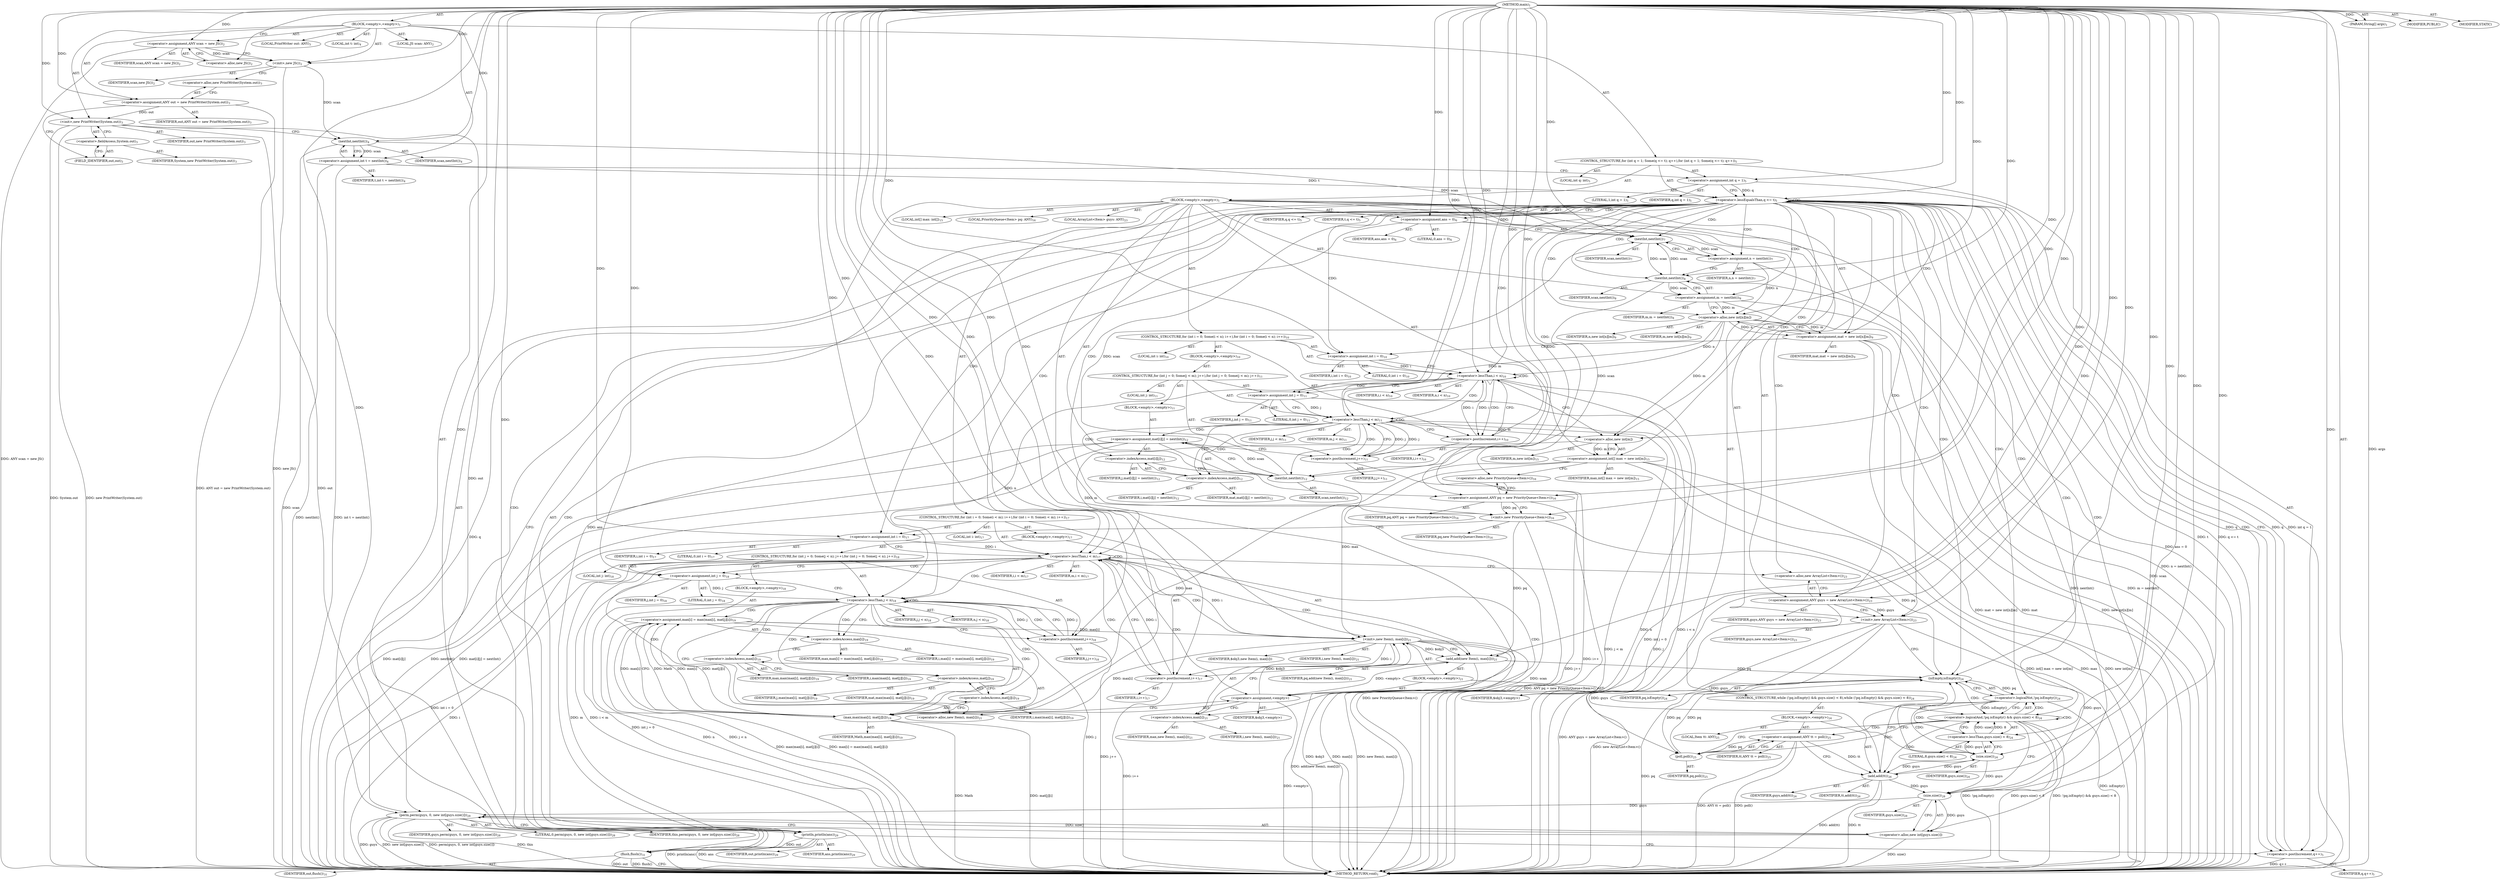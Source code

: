 digraph "main" {  
"25" [label = <(METHOD,main)<SUB>1</SUB>> ]
"26" [label = <(PARAM,String[] args)<SUB>1</SUB>> ]
"27" [label = <(BLOCK,&lt;empty&gt;,&lt;empty&gt;)<SUB>1</SUB>> ]
"4" [label = <(LOCAL,JS scan: ANY)<SUB>2</SUB>> ]
"28" [label = <(&lt;operator&gt;.assignment,ANY scan = new JS())<SUB>2</SUB>> ]
"29" [label = <(IDENTIFIER,scan,ANY scan = new JS())<SUB>2</SUB>> ]
"30" [label = <(&lt;operator&gt;.alloc,new JS())<SUB>2</SUB>> ]
"31" [label = <(&lt;init&gt;,new JS())<SUB>2</SUB>> ]
"3" [label = <(IDENTIFIER,scan,new JS())<SUB>2</SUB>> ]
"6" [label = <(LOCAL,PrintWriter out: ANY)<SUB>3</SUB>> ]
"32" [label = <(&lt;operator&gt;.assignment,ANY out = new PrintWriter(System.out))<SUB>3</SUB>> ]
"33" [label = <(IDENTIFIER,out,ANY out = new PrintWriter(System.out))<SUB>3</SUB>> ]
"34" [label = <(&lt;operator&gt;.alloc,new PrintWriter(System.out))<SUB>3</SUB>> ]
"35" [label = <(&lt;init&gt;,new PrintWriter(System.out))<SUB>3</SUB>> ]
"5" [label = <(IDENTIFIER,out,new PrintWriter(System.out))<SUB>3</SUB>> ]
"36" [label = <(&lt;operator&gt;.fieldAccess,System.out)<SUB>3</SUB>> ]
"37" [label = <(IDENTIFIER,System,new PrintWriter(System.out))<SUB>3</SUB>> ]
"38" [label = <(FIELD_IDENTIFIER,out,out)<SUB>3</SUB>> ]
"39" [label = <(LOCAL,int t: int)<SUB>4</SUB>> ]
"40" [label = <(&lt;operator&gt;.assignment,int t = nextInt())<SUB>4</SUB>> ]
"41" [label = <(IDENTIFIER,t,int t = nextInt())<SUB>4</SUB>> ]
"42" [label = <(nextInt,nextInt())<SUB>4</SUB>> ]
"43" [label = <(IDENTIFIER,scan,nextInt())<SUB>4</SUB>> ]
"44" [label = <(CONTROL_STRUCTURE,for (int q = 1; Some(q &lt;= t); q++),for (int q = 1; Some(q &lt;= t); q++))<SUB>5</SUB>> ]
"45" [label = <(LOCAL,int q: int)<SUB>5</SUB>> ]
"46" [label = <(&lt;operator&gt;.assignment,int q = 1)<SUB>5</SUB>> ]
"47" [label = <(IDENTIFIER,q,int q = 1)<SUB>5</SUB>> ]
"48" [label = <(LITERAL,1,int q = 1)<SUB>5</SUB>> ]
"49" [label = <(&lt;operator&gt;.lessEqualsThan,q &lt;= t)<SUB>5</SUB>> ]
"50" [label = <(IDENTIFIER,q,q &lt;= t)<SUB>5</SUB>> ]
"51" [label = <(IDENTIFIER,t,q &lt;= t)<SUB>5</SUB>> ]
"52" [label = <(&lt;operator&gt;.postIncrement,q++)<SUB>5</SUB>> ]
"53" [label = <(IDENTIFIER,q,q++)<SUB>5</SUB>> ]
"54" [label = <(BLOCK,&lt;empty&gt;,&lt;empty&gt;)<SUB>5</SUB>> ]
"55" [label = <(&lt;operator&gt;.assignment,ans = 0)<SUB>6</SUB>> ]
"56" [label = <(IDENTIFIER,ans,ans = 0)<SUB>6</SUB>> ]
"57" [label = <(LITERAL,0,ans = 0)<SUB>6</SUB>> ]
"58" [label = <(&lt;operator&gt;.assignment,n = nextInt())<SUB>7</SUB>> ]
"59" [label = <(IDENTIFIER,n,n = nextInt())<SUB>7</SUB>> ]
"60" [label = <(nextInt,nextInt())<SUB>7</SUB>> ]
"61" [label = <(IDENTIFIER,scan,nextInt())<SUB>7</SUB>> ]
"62" [label = <(&lt;operator&gt;.assignment,m = nextInt())<SUB>8</SUB>> ]
"63" [label = <(IDENTIFIER,m,m = nextInt())<SUB>8</SUB>> ]
"64" [label = <(nextInt,nextInt())<SUB>8</SUB>> ]
"65" [label = <(IDENTIFIER,scan,nextInt())<SUB>8</SUB>> ]
"66" [label = <(&lt;operator&gt;.assignment,mat = new int[n][m])<SUB>9</SUB>> ]
"67" [label = <(IDENTIFIER,mat,mat = new int[n][m])<SUB>9</SUB>> ]
"68" [label = <(&lt;operator&gt;.alloc,new int[n][m])> ]
"69" [label = <(IDENTIFIER,n,new int[n][m])<SUB>9</SUB>> ]
"70" [label = <(IDENTIFIER,m,new int[n][m])<SUB>9</SUB>> ]
"71" [label = <(CONTROL_STRUCTURE,for (int i = 0; Some(i &lt; n); i++),for (int i = 0; Some(i &lt; n); i++))<SUB>10</SUB>> ]
"72" [label = <(LOCAL,int i: int)<SUB>10</SUB>> ]
"73" [label = <(&lt;operator&gt;.assignment,int i = 0)<SUB>10</SUB>> ]
"74" [label = <(IDENTIFIER,i,int i = 0)<SUB>10</SUB>> ]
"75" [label = <(LITERAL,0,int i = 0)<SUB>10</SUB>> ]
"76" [label = <(&lt;operator&gt;.lessThan,i &lt; n)<SUB>10</SUB>> ]
"77" [label = <(IDENTIFIER,i,i &lt; n)<SUB>10</SUB>> ]
"78" [label = <(IDENTIFIER,n,i &lt; n)<SUB>10</SUB>> ]
"79" [label = <(&lt;operator&gt;.postIncrement,i++)<SUB>10</SUB>> ]
"80" [label = <(IDENTIFIER,i,i++)<SUB>10</SUB>> ]
"81" [label = <(BLOCK,&lt;empty&gt;,&lt;empty&gt;)<SUB>10</SUB>> ]
"82" [label = <(CONTROL_STRUCTURE,for (int j = 0; Some(j &lt; m); j++),for (int j = 0; Some(j &lt; m); j++))<SUB>11</SUB>> ]
"83" [label = <(LOCAL,int j: int)<SUB>11</SUB>> ]
"84" [label = <(&lt;operator&gt;.assignment,int j = 0)<SUB>11</SUB>> ]
"85" [label = <(IDENTIFIER,j,int j = 0)<SUB>11</SUB>> ]
"86" [label = <(LITERAL,0,int j = 0)<SUB>11</SUB>> ]
"87" [label = <(&lt;operator&gt;.lessThan,j &lt; m)<SUB>11</SUB>> ]
"88" [label = <(IDENTIFIER,j,j &lt; m)<SUB>11</SUB>> ]
"89" [label = <(IDENTIFIER,m,j &lt; m)<SUB>11</SUB>> ]
"90" [label = <(&lt;operator&gt;.postIncrement,j++)<SUB>11</SUB>> ]
"91" [label = <(IDENTIFIER,j,j++)<SUB>11</SUB>> ]
"92" [label = <(BLOCK,&lt;empty&gt;,&lt;empty&gt;)<SUB>11</SUB>> ]
"93" [label = <(&lt;operator&gt;.assignment,mat[i][j] = nextInt())<SUB>12</SUB>> ]
"94" [label = <(&lt;operator&gt;.indexAccess,mat[i][j])<SUB>12</SUB>> ]
"95" [label = <(&lt;operator&gt;.indexAccess,mat[i])<SUB>12</SUB>> ]
"96" [label = <(IDENTIFIER,mat,mat[i][j] = nextInt())<SUB>12</SUB>> ]
"97" [label = <(IDENTIFIER,i,mat[i][j] = nextInt())<SUB>12</SUB>> ]
"98" [label = <(IDENTIFIER,j,mat[i][j] = nextInt())<SUB>12</SUB>> ]
"99" [label = <(nextInt,nextInt())<SUB>12</SUB>> ]
"100" [label = <(IDENTIFIER,scan,nextInt())<SUB>12</SUB>> ]
"101" [label = <(LOCAL,int[] max: int[])<SUB>15</SUB>> ]
"102" [label = <(&lt;operator&gt;.assignment,int[] max = new int[m])<SUB>15</SUB>> ]
"103" [label = <(IDENTIFIER,max,int[] max = new int[m])<SUB>15</SUB>> ]
"104" [label = <(&lt;operator&gt;.alloc,new int[m])> ]
"105" [label = <(IDENTIFIER,m,new int[m])<SUB>15</SUB>> ]
"8" [label = <(LOCAL,PriorityQueue&lt;Item&gt; pq: ANY)<SUB>16</SUB>> ]
"106" [label = <(&lt;operator&gt;.assignment,ANY pq = new PriorityQueue&lt;Item&gt;())<SUB>16</SUB>> ]
"107" [label = <(IDENTIFIER,pq,ANY pq = new PriorityQueue&lt;Item&gt;())<SUB>16</SUB>> ]
"108" [label = <(&lt;operator&gt;.alloc,new PriorityQueue&lt;Item&gt;())<SUB>16</SUB>> ]
"109" [label = <(&lt;init&gt;,new PriorityQueue&lt;Item&gt;())<SUB>16</SUB>> ]
"7" [label = <(IDENTIFIER,pq,new PriorityQueue&lt;Item&gt;())<SUB>16</SUB>> ]
"110" [label = <(CONTROL_STRUCTURE,for (int i = 0; Some(i &lt; m); i++),for (int i = 0; Some(i &lt; m); i++))<SUB>17</SUB>> ]
"111" [label = <(LOCAL,int i: int)<SUB>17</SUB>> ]
"112" [label = <(&lt;operator&gt;.assignment,int i = 0)<SUB>17</SUB>> ]
"113" [label = <(IDENTIFIER,i,int i = 0)<SUB>17</SUB>> ]
"114" [label = <(LITERAL,0,int i = 0)<SUB>17</SUB>> ]
"115" [label = <(&lt;operator&gt;.lessThan,i &lt; m)<SUB>17</SUB>> ]
"116" [label = <(IDENTIFIER,i,i &lt; m)<SUB>17</SUB>> ]
"117" [label = <(IDENTIFIER,m,i &lt; m)<SUB>17</SUB>> ]
"118" [label = <(&lt;operator&gt;.postIncrement,i++)<SUB>17</SUB>> ]
"119" [label = <(IDENTIFIER,i,i++)<SUB>17</SUB>> ]
"120" [label = <(BLOCK,&lt;empty&gt;,&lt;empty&gt;)<SUB>17</SUB>> ]
"121" [label = <(CONTROL_STRUCTURE,for (int j = 0; Some(j &lt; n); j++),for (int j = 0; Some(j &lt; n); j++))<SUB>18</SUB>> ]
"122" [label = <(LOCAL,int j: int)<SUB>18</SUB>> ]
"123" [label = <(&lt;operator&gt;.assignment,int j = 0)<SUB>18</SUB>> ]
"124" [label = <(IDENTIFIER,j,int j = 0)<SUB>18</SUB>> ]
"125" [label = <(LITERAL,0,int j = 0)<SUB>18</SUB>> ]
"126" [label = <(&lt;operator&gt;.lessThan,j &lt; n)<SUB>18</SUB>> ]
"127" [label = <(IDENTIFIER,j,j &lt; n)<SUB>18</SUB>> ]
"128" [label = <(IDENTIFIER,n,j &lt; n)<SUB>18</SUB>> ]
"129" [label = <(&lt;operator&gt;.postIncrement,j++)<SUB>18</SUB>> ]
"130" [label = <(IDENTIFIER,j,j++)<SUB>18</SUB>> ]
"131" [label = <(BLOCK,&lt;empty&gt;,&lt;empty&gt;)<SUB>18</SUB>> ]
"132" [label = <(&lt;operator&gt;.assignment,max[i] = max(max[i], mat[j][i]))<SUB>19</SUB>> ]
"133" [label = <(&lt;operator&gt;.indexAccess,max[i])<SUB>19</SUB>> ]
"134" [label = <(IDENTIFIER,max,max[i] = max(max[i], mat[j][i]))<SUB>19</SUB>> ]
"135" [label = <(IDENTIFIER,i,max[i] = max(max[i], mat[j][i]))<SUB>19</SUB>> ]
"136" [label = <(max,max(max[i], mat[j][i]))<SUB>19</SUB>> ]
"137" [label = <(IDENTIFIER,Math,max(max[i], mat[j][i]))<SUB>19</SUB>> ]
"138" [label = <(&lt;operator&gt;.indexAccess,max[i])<SUB>19</SUB>> ]
"139" [label = <(IDENTIFIER,max,max(max[i], mat[j][i]))<SUB>19</SUB>> ]
"140" [label = <(IDENTIFIER,i,max(max[i], mat[j][i]))<SUB>19</SUB>> ]
"141" [label = <(&lt;operator&gt;.indexAccess,mat[j][i])<SUB>19</SUB>> ]
"142" [label = <(&lt;operator&gt;.indexAccess,mat[j])<SUB>19</SUB>> ]
"143" [label = <(IDENTIFIER,mat,max(max[i], mat[j][i]))<SUB>19</SUB>> ]
"144" [label = <(IDENTIFIER,j,max(max[i], mat[j][i]))<SUB>19</SUB>> ]
"145" [label = <(IDENTIFIER,i,max(max[i], mat[j][i]))<SUB>19</SUB>> ]
"146" [label = <(add,add(new Item(i, max[i])))<SUB>21</SUB>> ]
"147" [label = <(IDENTIFIER,pq,add(new Item(i, max[i])))<SUB>21</SUB>> ]
"148" [label = <(BLOCK,&lt;empty&gt;,&lt;empty&gt;)<SUB>21</SUB>> ]
"149" [label = <(&lt;operator&gt;.assignment,&lt;empty&gt;)> ]
"150" [label = <(IDENTIFIER,$obj3,&lt;empty&gt;)> ]
"151" [label = <(&lt;operator&gt;.alloc,new Item(i, max[i]))<SUB>21</SUB>> ]
"152" [label = <(&lt;init&gt;,new Item(i, max[i]))<SUB>21</SUB>> ]
"153" [label = <(IDENTIFIER,$obj3,new Item(i, max[i]))> ]
"154" [label = <(IDENTIFIER,i,new Item(i, max[i]))<SUB>21</SUB>> ]
"155" [label = <(&lt;operator&gt;.indexAccess,max[i])<SUB>21</SUB>> ]
"156" [label = <(IDENTIFIER,max,new Item(i, max[i]))<SUB>21</SUB>> ]
"157" [label = <(IDENTIFIER,i,new Item(i, max[i]))<SUB>21</SUB>> ]
"158" [label = <(IDENTIFIER,$obj3,&lt;empty&gt;)> ]
"10" [label = <(LOCAL,ArrayList&lt;Item&gt; guys: ANY)<SUB>23</SUB>> ]
"159" [label = <(&lt;operator&gt;.assignment,ANY guys = new ArrayList&lt;Item&gt;())<SUB>23</SUB>> ]
"160" [label = <(IDENTIFIER,guys,ANY guys = new ArrayList&lt;Item&gt;())<SUB>23</SUB>> ]
"161" [label = <(&lt;operator&gt;.alloc,new ArrayList&lt;Item&gt;())<SUB>23</SUB>> ]
"162" [label = <(&lt;init&gt;,new ArrayList&lt;Item&gt;())<SUB>23</SUB>> ]
"9" [label = <(IDENTIFIER,guys,new ArrayList&lt;Item&gt;())<SUB>23</SUB>> ]
"163" [label = <(CONTROL_STRUCTURE,while (!pq.isEmpty() &amp;&amp; guys.size() &lt; 8),while (!pq.isEmpty() &amp;&amp; guys.size() &lt; 8))<SUB>24</SUB>> ]
"164" [label = <(&lt;operator&gt;.logicalAnd,!pq.isEmpty() &amp;&amp; guys.size() &lt; 8)<SUB>24</SUB>> ]
"165" [label = <(&lt;operator&gt;.logicalNot,!pq.isEmpty())<SUB>24</SUB>> ]
"166" [label = <(isEmpty,isEmpty())<SUB>24</SUB>> ]
"167" [label = <(IDENTIFIER,pq,isEmpty())<SUB>24</SUB>> ]
"168" [label = <(&lt;operator&gt;.lessThan,guys.size() &lt; 8)<SUB>24</SUB>> ]
"169" [label = <(size,size())<SUB>24</SUB>> ]
"170" [label = <(IDENTIFIER,guys,size())<SUB>24</SUB>> ]
"171" [label = <(LITERAL,8,guys.size() &lt; 8)<SUB>24</SUB>> ]
"172" [label = <(BLOCK,&lt;empty&gt;,&lt;empty&gt;)<SUB>24</SUB>> ]
"173" [label = <(LOCAL,Item tt: ANY)<SUB>25</SUB>> ]
"174" [label = <(&lt;operator&gt;.assignment,ANY tt = poll())<SUB>25</SUB>> ]
"175" [label = <(IDENTIFIER,tt,ANY tt = poll())<SUB>25</SUB>> ]
"176" [label = <(poll,poll())<SUB>25</SUB>> ]
"177" [label = <(IDENTIFIER,pq,poll())<SUB>25</SUB>> ]
"178" [label = <(add,add(tt))<SUB>26</SUB>> ]
"179" [label = <(IDENTIFIER,guys,add(tt))<SUB>26</SUB>> ]
"180" [label = <(IDENTIFIER,tt,add(tt))<SUB>26</SUB>> ]
"181" [label = <(perm,perm(guys, 0, new int[guys.size()]))<SUB>28</SUB>> ]
"182" [label = <(IDENTIFIER,this,perm(guys, 0, new int[guys.size()]))<SUB>28</SUB>> ]
"183" [label = <(IDENTIFIER,guys,perm(guys, 0, new int[guys.size()]))<SUB>28</SUB>> ]
"184" [label = <(LITERAL,0,perm(guys, 0, new int[guys.size()]))<SUB>28</SUB>> ]
"185" [label = <(&lt;operator&gt;.alloc,new int[guys.size()])> ]
"186" [label = <(size,size())<SUB>28</SUB>> ]
"187" [label = <(IDENTIFIER,guys,size())<SUB>28</SUB>> ]
"188" [label = <(println,println(ans))<SUB>29</SUB>> ]
"189" [label = <(IDENTIFIER,out,println(ans))<SUB>29</SUB>> ]
"190" [label = <(IDENTIFIER,ans,println(ans))<SUB>29</SUB>> ]
"191" [label = <(flush,flush())<SUB>31</SUB>> ]
"192" [label = <(IDENTIFIER,out,flush())<SUB>31</SUB>> ]
"193" [label = <(MODIFIER,PUBLIC)> ]
"194" [label = <(MODIFIER,STATIC)> ]
"195" [label = <(METHOD_RETURN,void)<SUB>1</SUB>> ]
  "25" -> "26"  [ label = "AST: "] 
  "25" -> "27"  [ label = "AST: "] 
  "25" -> "193"  [ label = "AST: "] 
  "25" -> "194"  [ label = "AST: "] 
  "25" -> "195"  [ label = "AST: "] 
  "27" -> "4"  [ label = "AST: "] 
  "27" -> "28"  [ label = "AST: "] 
  "27" -> "31"  [ label = "AST: "] 
  "27" -> "6"  [ label = "AST: "] 
  "27" -> "32"  [ label = "AST: "] 
  "27" -> "35"  [ label = "AST: "] 
  "27" -> "39"  [ label = "AST: "] 
  "27" -> "40"  [ label = "AST: "] 
  "27" -> "44"  [ label = "AST: "] 
  "27" -> "191"  [ label = "AST: "] 
  "28" -> "29"  [ label = "AST: "] 
  "28" -> "30"  [ label = "AST: "] 
  "31" -> "3"  [ label = "AST: "] 
  "32" -> "33"  [ label = "AST: "] 
  "32" -> "34"  [ label = "AST: "] 
  "35" -> "5"  [ label = "AST: "] 
  "35" -> "36"  [ label = "AST: "] 
  "36" -> "37"  [ label = "AST: "] 
  "36" -> "38"  [ label = "AST: "] 
  "40" -> "41"  [ label = "AST: "] 
  "40" -> "42"  [ label = "AST: "] 
  "42" -> "43"  [ label = "AST: "] 
  "44" -> "45"  [ label = "AST: "] 
  "44" -> "46"  [ label = "AST: "] 
  "44" -> "49"  [ label = "AST: "] 
  "44" -> "52"  [ label = "AST: "] 
  "44" -> "54"  [ label = "AST: "] 
  "46" -> "47"  [ label = "AST: "] 
  "46" -> "48"  [ label = "AST: "] 
  "49" -> "50"  [ label = "AST: "] 
  "49" -> "51"  [ label = "AST: "] 
  "52" -> "53"  [ label = "AST: "] 
  "54" -> "55"  [ label = "AST: "] 
  "54" -> "58"  [ label = "AST: "] 
  "54" -> "62"  [ label = "AST: "] 
  "54" -> "66"  [ label = "AST: "] 
  "54" -> "71"  [ label = "AST: "] 
  "54" -> "101"  [ label = "AST: "] 
  "54" -> "102"  [ label = "AST: "] 
  "54" -> "8"  [ label = "AST: "] 
  "54" -> "106"  [ label = "AST: "] 
  "54" -> "109"  [ label = "AST: "] 
  "54" -> "110"  [ label = "AST: "] 
  "54" -> "10"  [ label = "AST: "] 
  "54" -> "159"  [ label = "AST: "] 
  "54" -> "162"  [ label = "AST: "] 
  "54" -> "163"  [ label = "AST: "] 
  "54" -> "181"  [ label = "AST: "] 
  "54" -> "188"  [ label = "AST: "] 
  "55" -> "56"  [ label = "AST: "] 
  "55" -> "57"  [ label = "AST: "] 
  "58" -> "59"  [ label = "AST: "] 
  "58" -> "60"  [ label = "AST: "] 
  "60" -> "61"  [ label = "AST: "] 
  "62" -> "63"  [ label = "AST: "] 
  "62" -> "64"  [ label = "AST: "] 
  "64" -> "65"  [ label = "AST: "] 
  "66" -> "67"  [ label = "AST: "] 
  "66" -> "68"  [ label = "AST: "] 
  "68" -> "69"  [ label = "AST: "] 
  "68" -> "70"  [ label = "AST: "] 
  "71" -> "72"  [ label = "AST: "] 
  "71" -> "73"  [ label = "AST: "] 
  "71" -> "76"  [ label = "AST: "] 
  "71" -> "79"  [ label = "AST: "] 
  "71" -> "81"  [ label = "AST: "] 
  "73" -> "74"  [ label = "AST: "] 
  "73" -> "75"  [ label = "AST: "] 
  "76" -> "77"  [ label = "AST: "] 
  "76" -> "78"  [ label = "AST: "] 
  "79" -> "80"  [ label = "AST: "] 
  "81" -> "82"  [ label = "AST: "] 
  "82" -> "83"  [ label = "AST: "] 
  "82" -> "84"  [ label = "AST: "] 
  "82" -> "87"  [ label = "AST: "] 
  "82" -> "90"  [ label = "AST: "] 
  "82" -> "92"  [ label = "AST: "] 
  "84" -> "85"  [ label = "AST: "] 
  "84" -> "86"  [ label = "AST: "] 
  "87" -> "88"  [ label = "AST: "] 
  "87" -> "89"  [ label = "AST: "] 
  "90" -> "91"  [ label = "AST: "] 
  "92" -> "93"  [ label = "AST: "] 
  "93" -> "94"  [ label = "AST: "] 
  "93" -> "99"  [ label = "AST: "] 
  "94" -> "95"  [ label = "AST: "] 
  "94" -> "98"  [ label = "AST: "] 
  "95" -> "96"  [ label = "AST: "] 
  "95" -> "97"  [ label = "AST: "] 
  "99" -> "100"  [ label = "AST: "] 
  "102" -> "103"  [ label = "AST: "] 
  "102" -> "104"  [ label = "AST: "] 
  "104" -> "105"  [ label = "AST: "] 
  "106" -> "107"  [ label = "AST: "] 
  "106" -> "108"  [ label = "AST: "] 
  "109" -> "7"  [ label = "AST: "] 
  "110" -> "111"  [ label = "AST: "] 
  "110" -> "112"  [ label = "AST: "] 
  "110" -> "115"  [ label = "AST: "] 
  "110" -> "118"  [ label = "AST: "] 
  "110" -> "120"  [ label = "AST: "] 
  "112" -> "113"  [ label = "AST: "] 
  "112" -> "114"  [ label = "AST: "] 
  "115" -> "116"  [ label = "AST: "] 
  "115" -> "117"  [ label = "AST: "] 
  "118" -> "119"  [ label = "AST: "] 
  "120" -> "121"  [ label = "AST: "] 
  "120" -> "146"  [ label = "AST: "] 
  "121" -> "122"  [ label = "AST: "] 
  "121" -> "123"  [ label = "AST: "] 
  "121" -> "126"  [ label = "AST: "] 
  "121" -> "129"  [ label = "AST: "] 
  "121" -> "131"  [ label = "AST: "] 
  "123" -> "124"  [ label = "AST: "] 
  "123" -> "125"  [ label = "AST: "] 
  "126" -> "127"  [ label = "AST: "] 
  "126" -> "128"  [ label = "AST: "] 
  "129" -> "130"  [ label = "AST: "] 
  "131" -> "132"  [ label = "AST: "] 
  "132" -> "133"  [ label = "AST: "] 
  "132" -> "136"  [ label = "AST: "] 
  "133" -> "134"  [ label = "AST: "] 
  "133" -> "135"  [ label = "AST: "] 
  "136" -> "137"  [ label = "AST: "] 
  "136" -> "138"  [ label = "AST: "] 
  "136" -> "141"  [ label = "AST: "] 
  "138" -> "139"  [ label = "AST: "] 
  "138" -> "140"  [ label = "AST: "] 
  "141" -> "142"  [ label = "AST: "] 
  "141" -> "145"  [ label = "AST: "] 
  "142" -> "143"  [ label = "AST: "] 
  "142" -> "144"  [ label = "AST: "] 
  "146" -> "147"  [ label = "AST: "] 
  "146" -> "148"  [ label = "AST: "] 
  "148" -> "149"  [ label = "AST: "] 
  "148" -> "152"  [ label = "AST: "] 
  "148" -> "158"  [ label = "AST: "] 
  "149" -> "150"  [ label = "AST: "] 
  "149" -> "151"  [ label = "AST: "] 
  "152" -> "153"  [ label = "AST: "] 
  "152" -> "154"  [ label = "AST: "] 
  "152" -> "155"  [ label = "AST: "] 
  "155" -> "156"  [ label = "AST: "] 
  "155" -> "157"  [ label = "AST: "] 
  "159" -> "160"  [ label = "AST: "] 
  "159" -> "161"  [ label = "AST: "] 
  "162" -> "9"  [ label = "AST: "] 
  "163" -> "164"  [ label = "AST: "] 
  "163" -> "172"  [ label = "AST: "] 
  "164" -> "165"  [ label = "AST: "] 
  "164" -> "168"  [ label = "AST: "] 
  "165" -> "166"  [ label = "AST: "] 
  "166" -> "167"  [ label = "AST: "] 
  "168" -> "169"  [ label = "AST: "] 
  "168" -> "171"  [ label = "AST: "] 
  "169" -> "170"  [ label = "AST: "] 
  "172" -> "173"  [ label = "AST: "] 
  "172" -> "174"  [ label = "AST: "] 
  "172" -> "178"  [ label = "AST: "] 
  "174" -> "175"  [ label = "AST: "] 
  "174" -> "176"  [ label = "AST: "] 
  "176" -> "177"  [ label = "AST: "] 
  "178" -> "179"  [ label = "AST: "] 
  "178" -> "180"  [ label = "AST: "] 
  "181" -> "182"  [ label = "AST: "] 
  "181" -> "183"  [ label = "AST: "] 
  "181" -> "184"  [ label = "AST: "] 
  "181" -> "185"  [ label = "AST: "] 
  "185" -> "186"  [ label = "AST: "] 
  "186" -> "187"  [ label = "AST: "] 
  "188" -> "189"  [ label = "AST: "] 
  "188" -> "190"  [ label = "AST: "] 
  "191" -> "192"  [ label = "AST: "] 
  "28" -> "31"  [ label = "CFG: "] 
  "31" -> "34"  [ label = "CFG: "] 
  "32" -> "38"  [ label = "CFG: "] 
  "35" -> "42"  [ label = "CFG: "] 
  "40" -> "46"  [ label = "CFG: "] 
  "191" -> "195"  [ label = "CFG: "] 
  "30" -> "28"  [ label = "CFG: "] 
  "34" -> "32"  [ label = "CFG: "] 
  "36" -> "35"  [ label = "CFG: "] 
  "42" -> "40"  [ label = "CFG: "] 
  "46" -> "49"  [ label = "CFG: "] 
  "49" -> "55"  [ label = "CFG: "] 
  "49" -> "191"  [ label = "CFG: "] 
  "52" -> "49"  [ label = "CFG: "] 
  "38" -> "36"  [ label = "CFG: "] 
  "55" -> "60"  [ label = "CFG: "] 
  "58" -> "64"  [ label = "CFG: "] 
  "62" -> "68"  [ label = "CFG: "] 
  "66" -> "73"  [ label = "CFG: "] 
  "102" -> "108"  [ label = "CFG: "] 
  "106" -> "109"  [ label = "CFG: "] 
  "109" -> "112"  [ label = "CFG: "] 
  "159" -> "162"  [ label = "CFG: "] 
  "162" -> "166"  [ label = "CFG: "] 
  "181" -> "188"  [ label = "CFG: "] 
  "188" -> "52"  [ label = "CFG: "] 
  "60" -> "58"  [ label = "CFG: "] 
  "64" -> "62"  [ label = "CFG: "] 
  "68" -> "66"  [ label = "CFG: "] 
  "73" -> "76"  [ label = "CFG: "] 
  "76" -> "84"  [ label = "CFG: "] 
  "76" -> "104"  [ label = "CFG: "] 
  "79" -> "76"  [ label = "CFG: "] 
  "104" -> "102"  [ label = "CFG: "] 
  "108" -> "106"  [ label = "CFG: "] 
  "112" -> "115"  [ label = "CFG: "] 
  "115" -> "123"  [ label = "CFG: "] 
  "115" -> "161"  [ label = "CFG: "] 
  "118" -> "115"  [ label = "CFG: "] 
  "161" -> "159"  [ label = "CFG: "] 
  "164" -> "176"  [ label = "CFG: "] 
  "164" -> "186"  [ label = "CFG: "] 
  "185" -> "181"  [ label = "CFG: "] 
  "146" -> "118"  [ label = "CFG: "] 
  "165" -> "164"  [ label = "CFG: "] 
  "165" -> "169"  [ label = "CFG: "] 
  "168" -> "164"  [ label = "CFG: "] 
  "174" -> "178"  [ label = "CFG: "] 
  "178" -> "166"  [ label = "CFG: "] 
  "186" -> "185"  [ label = "CFG: "] 
  "84" -> "87"  [ label = "CFG: "] 
  "87" -> "95"  [ label = "CFG: "] 
  "87" -> "79"  [ label = "CFG: "] 
  "90" -> "87"  [ label = "CFG: "] 
  "123" -> "126"  [ label = "CFG: "] 
  "126" -> "133"  [ label = "CFG: "] 
  "126" -> "151"  [ label = "CFG: "] 
  "129" -> "126"  [ label = "CFG: "] 
  "166" -> "165"  [ label = "CFG: "] 
  "169" -> "168"  [ label = "CFG: "] 
  "176" -> "174"  [ label = "CFG: "] 
  "93" -> "90"  [ label = "CFG: "] 
  "132" -> "129"  [ label = "CFG: "] 
  "149" -> "155"  [ label = "CFG: "] 
  "152" -> "146"  [ label = "CFG: "] 
  "94" -> "99"  [ label = "CFG: "] 
  "99" -> "93"  [ label = "CFG: "] 
  "133" -> "138"  [ label = "CFG: "] 
  "136" -> "132"  [ label = "CFG: "] 
  "151" -> "149"  [ label = "CFG: "] 
  "155" -> "152"  [ label = "CFG: "] 
  "95" -> "94"  [ label = "CFG: "] 
  "138" -> "142"  [ label = "CFG: "] 
  "141" -> "136"  [ label = "CFG: "] 
  "142" -> "141"  [ label = "CFG: "] 
  "25" -> "30"  [ label = "CFG: "] 
  "26" -> "195"  [ label = "DDG: args"] 
  "28" -> "195"  [ label = "DDG: ANY scan = new JS()"] 
  "31" -> "195"  [ label = "DDG: new JS()"] 
  "32" -> "195"  [ label = "DDG: ANY out = new PrintWriter(System.out)"] 
  "35" -> "195"  [ label = "DDG: System.out"] 
  "35" -> "195"  [ label = "DDG: new PrintWriter(System.out)"] 
  "42" -> "195"  [ label = "DDG: scan"] 
  "40" -> "195"  [ label = "DDG: nextInt()"] 
  "40" -> "195"  [ label = "DDG: int t = nextInt()"] 
  "46" -> "195"  [ label = "DDG: int q = 1"] 
  "49" -> "195"  [ label = "DDG: q"] 
  "49" -> "195"  [ label = "DDG: t"] 
  "49" -> "195"  [ label = "DDG: q &lt;= t"] 
  "191" -> "195"  [ label = "DDG: out"] 
  "191" -> "195"  [ label = "DDG: flush()"] 
  "55" -> "195"  [ label = "DDG: ans = 0"] 
  "58" -> "195"  [ label = "DDG: n = nextInt()"] 
  "64" -> "195"  [ label = "DDG: scan"] 
  "62" -> "195"  [ label = "DDG: nextInt()"] 
  "62" -> "195"  [ label = "DDG: m = nextInt()"] 
  "66" -> "195"  [ label = "DDG: mat"] 
  "66" -> "195"  [ label = "DDG: new int[n][m]"] 
  "66" -> "195"  [ label = "DDG: mat = new int[n][m]"] 
  "76" -> "195"  [ label = "DDG: n"] 
  "76" -> "195"  [ label = "DDG: i &lt; n"] 
  "102" -> "195"  [ label = "DDG: max"] 
  "102" -> "195"  [ label = "DDG: new int[m]"] 
  "102" -> "195"  [ label = "DDG: int[] max = new int[m]"] 
  "106" -> "195"  [ label = "DDG: ANY pq = new PriorityQueue&lt;Item&gt;()"] 
  "109" -> "195"  [ label = "DDG: new PriorityQueue&lt;Item&gt;()"] 
  "112" -> "195"  [ label = "DDG: int i = 0"] 
  "115" -> "195"  [ label = "DDG: i"] 
  "115" -> "195"  [ label = "DDG: m"] 
  "115" -> "195"  [ label = "DDG: i &lt; m"] 
  "159" -> "195"  [ label = "DDG: ANY guys = new ArrayList&lt;Item&gt;()"] 
  "162" -> "195"  [ label = "DDG: new ArrayList&lt;Item&gt;()"] 
  "166" -> "195"  [ label = "DDG: pq"] 
  "165" -> "195"  [ label = "DDG: isEmpty()"] 
  "164" -> "195"  [ label = "DDG: !pq.isEmpty()"] 
  "164" -> "195"  [ label = "DDG: guys.size() &lt; 8"] 
  "164" -> "195"  [ label = "DDG: !pq.isEmpty() &amp;&amp; guys.size() &lt; 8"] 
  "181" -> "195"  [ label = "DDG: guys"] 
  "185" -> "195"  [ label = "DDG: size()"] 
  "181" -> "195"  [ label = "DDG: new int[guys.size()]"] 
  "181" -> "195"  [ label = "DDG: perm(guys, 0, new int[guys.size()])"] 
  "188" -> "195"  [ label = "DDG: ans"] 
  "188" -> "195"  [ label = "DDG: println(ans)"] 
  "52" -> "195"  [ label = "DDG: q++"] 
  "174" -> "195"  [ label = "DDG: poll()"] 
  "174" -> "195"  [ label = "DDG: ANY tt = poll()"] 
  "178" -> "195"  [ label = "DDG: tt"] 
  "178" -> "195"  [ label = "DDG: add(tt)"] 
  "123" -> "195"  [ label = "DDG: int j = 0"] 
  "126" -> "195"  [ label = "DDG: j"] 
  "126" -> "195"  [ label = "DDG: n"] 
  "126" -> "195"  [ label = "DDG: j &lt; n"] 
  "149" -> "195"  [ label = "DDG: &lt;empty&gt;"] 
  "152" -> "195"  [ label = "DDG: $obj3"] 
  "152" -> "195"  [ label = "DDG: max[i]"] 
  "152" -> "195"  [ label = "DDG: new Item(i, max[i])"] 
  "146" -> "195"  [ label = "DDG: add(new Item(i, max[i]))"] 
  "118" -> "195"  [ label = "DDG: i++"] 
  "136" -> "195"  [ label = "DDG: mat[j][i]"] 
  "132" -> "195"  [ label = "DDG: max(max[i], mat[j][i])"] 
  "132" -> "195"  [ label = "DDG: max[i] = max(max[i], mat[j][i])"] 
  "129" -> "195"  [ label = "DDG: j++"] 
  "84" -> "195"  [ label = "DDG: int j = 0"] 
  "87" -> "195"  [ label = "DDG: j"] 
  "87" -> "195"  [ label = "DDG: j &lt; m"] 
  "79" -> "195"  [ label = "DDG: i++"] 
  "93" -> "195"  [ label = "DDG: mat[i][j]"] 
  "99" -> "195"  [ label = "DDG: scan"] 
  "93" -> "195"  [ label = "DDG: nextInt()"] 
  "93" -> "195"  [ label = "DDG: mat[i][j] = nextInt()"] 
  "90" -> "195"  [ label = "DDG: j++"] 
  "136" -> "195"  [ label = "DDG: Math"] 
  "181" -> "195"  [ label = "DDG: this"] 
  "25" -> "26"  [ label = "DDG: "] 
  "25" -> "28"  [ label = "DDG: "] 
  "25" -> "32"  [ label = "DDG: "] 
  "42" -> "40"  [ label = "DDG: scan"] 
  "28" -> "31"  [ label = "DDG: scan"] 
  "25" -> "31"  [ label = "DDG: "] 
  "32" -> "35"  [ label = "DDG: out"] 
  "25" -> "35"  [ label = "DDG: "] 
  "25" -> "46"  [ label = "DDG: "] 
  "35" -> "191"  [ label = "DDG: out"] 
  "188" -> "191"  [ label = "DDG: out"] 
  "25" -> "191"  [ label = "DDG: "] 
  "31" -> "42"  [ label = "DDG: scan"] 
  "25" -> "42"  [ label = "DDG: "] 
  "46" -> "49"  [ label = "DDG: q"] 
  "52" -> "49"  [ label = "DDG: q"] 
  "25" -> "49"  [ label = "DDG: "] 
  "40" -> "49"  [ label = "DDG: t"] 
  "49" -> "52"  [ label = "DDG: q"] 
  "25" -> "52"  [ label = "DDG: "] 
  "25" -> "55"  [ label = "DDG: "] 
  "60" -> "58"  [ label = "DDG: scan"] 
  "64" -> "62"  [ label = "DDG: scan"] 
  "68" -> "66"  [ label = "DDG: n"] 
  "68" -> "66"  [ label = "DDG: m"] 
  "104" -> "102"  [ label = "DDG: m"] 
  "25" -> "106"  [ label = "DDG: "] 
  "25" -> "159"  [ label = "DDG: "] 
  "25" -> "73"  [ label = "DDG: "] 
  "106" -> "109"  [ label = "DDG: pq"] 
  "25" -> "109"  [ label = "DDG: "] 
  "25" -> "112"  [ label = "DDG: "] 
  "159" -> "162"  [ label = "DDG: guys"] 
  "25" -> "162"  [ label = "DDG: "] 
  "25" -> "181"  [ label = "DDG: "] 
  "186" -> "181"  [ label = "DDG: guys"] 
  "185" -> "181"  [ label = "DDG: size()"] 
  "35" -> "188"  [ label = "DDG: out"] 
  "25" -> "188"  [ label = "DDG: "] 
  "55" -> "188"  [ label = "DDG: ans"] 
  "42" -> "60"  [ label = "DDG: scan"] 
  "64" -> "60"  [ label = "DDG: scan"] 
  "99" -> "60"  [ label = "DDG: scan"] 
  "25" -> "60"  [ label = "DDG: "] 
  "60" -> "64"  [ label = "DDG: scan"] 
  "25" -> "64"  [ label = "DDG: "] 
  "58" -> "68"  [ label = "DDG: n"] 
  "25" -> "68"  [ label = "DDG: "] 
  "62" -> "68"  [ label = "DDG: m"] 
  "73" -> "76"  [ label = "DDG: i"] 
  "79" -> "76"  [ label = "DDG: i"] 
  "25" -> "76"  [ label = "DDG: "] 
  "68" -> "76"  [ label = "DDG: n"] 
  "76" -> "79"  [ label = "DDG: i"] 
  "25" -> "79"  [ label = "DDG: "] 
  "68" -> "104"  [ label = "DDG: m"] 
  "87" -> "104"  [ label = "DDG: m"] 
  "25" -> "104"  [ label = "DDG: "] 
  "112" -> "115"  [ label = "DDG: i"] 
  "118" -> "115"  [ label = "DDG: i"] 
  "25" -> "115"  [ label = "DDG: "] 
  "104" -> "115"  [ label = "DDG: m"] 
  "152" -> "118"  [ label = "DDG: i"] 
  "25" -> "118"  [ label = "DDG: "] 
  "165" -> "164"  [ label = "DDG: isEmpty()"] 
  "168" -> "164"  [ label = "DDG: size()"] 
  "168" -> "164"  [ label = "DDG: 8"] 
  "176" -> "174"  [ label = "DDG: pq"] 
  "186" -> "185"  [ label = "DDG: guys"] 
  "25" -> "84"  [ label = "DDG: "] 
  "25" -> "123"  [ label = "DDG: "] 
  "109" -> "146"  [ label = "DDG: pq"] 
  "25" -> "146"  [ label = "DDG: "] 
  "149" -> "146"  [ label = "DDG: &lt;empty&gt;"] 
  "152" -> "146"  [ label = "DDG: $obj3"] 
  "166" -> "165"  [ label = "DDG: pq"] 
  "169" -> "168"  [ label = "DDG: guys"] 
  "25" -> "168"  [ label = "DDG: "] 
  "162" -> "178"  [ label = "DDG: guys"] 
  "169" -> "178"  [ label = "DDG: guys"] 
  "25" -> "178"  [ label = "DDG: "] 
  "174" -> "178"  [ label = "DDG: tt"] 
  "162" -> "186"  [ label = "DDG: guys"] 
  "169" -> "186"  [ label = "DDG: guys"] 
  "178" -> "186"  [ label = "DDG: guys"] 
  "25" -> "186"  [ label = "DDG: "] 
  "84" -> "87"  [ label = "DDG: j"] 
  "90" -> "87"  [ label = "DDG: j"] 
  "25" -> "87"  [ label = "DDG: "] 
  "68" -> "87"  [ label = "DDG: m"] 
  "87" -> "90"  [ label = "DDG: j"] 
  "25" -> "90"  [ label = "DDG: "] 
  "99" -> "93"  [ label = "DDG: scan"] 
  "123" -> "126"  [ label = "DDG: j"] 
  "129" -> "126"  [ label = "DDG: j"] 
  "25" -> "126"  [ label = "DDG: "] 
  "76" -> "126"  [ label = "DDG: n"] 
  "126" -> "129"  [ label = "DDG: j"] 
  "25" -> "129"  [ label = "DDG: "] 
  "136" -> "132"  [ label = "DDG: Math"] 
  "136" -> "132"  [ label = "DDG: max[i]"] 
  "136" -> "132"  [ label = "DDG: mat[j][i]"] 
  "25" -> "149"  [ label = "DDG: "] 
  "25" -> "158"  [ label = "DDG: "] 
  "109" -> "166"  [ label = "DDG: pq"] 
  "176" -> "166"  [ label = "DDG: pq"] 
  "146" -> "166"  [ label = "DDG: pq"] 
  "25" -> "166"  [ label = "DDG: "] 
  "162" -> "169"  [ label = "DDG: guys"] 
  "178" -> "169"  [ label = "DDG: guys"] 
  "25" -> "169"  [ label = "DDG: "] 
  "166" -> "176"  [ label = "DDG: pq"] 
  "25" -> "176"  [ label = "DDG: "] 
  "149" -> "152"  [ label = "DDG: $obj3"] 
  "25" -> "152"  [ label = "DDG: "] 
  "115" -> "152"  [ label = "DDG: i"] 
  "102" -> "152"  [ label = "DDG: max"] 
  "132" -> "152"  [ label = "DDG: max[i]"] 
  "64" -> "99"  [ label = "DDG: scan"] 
  "25" -> "99"  [ label = "DDG: "] 
  "25" -> "136"  [ label = "DDG: "] 
  "102" -> "136"  [ label = "DDG: max"] 
  "152" -> "136"  [ label = "DDG: max[i]"] 
  "132" -> "136"  [ label = "DDG: max[i]"] 
  "49" -> "115"  [ label = "CDG: "] 
  "49" -> "68"  [ label = "CDG: "] 
  "49" -> "60"  [ label = "CDG: "] 
  "49" -> "73"  [ label = "CDG: "] 
  "49" -> "64"  [ label = "CDG: "] 
  "49" -> "188"  [ label = "CDG: "] 
  "49" -> "52"  [ label = "CDG: "] 
  "49" -> "161"  [ label = "CDG: "] 
  "49" -> "102"  [ label = "CDG: "] 
  "49" -> "185"  [ label = "CDG: "] 
  "49" -> "104"  [ label = "CDG: "] 
  "49" -> "162"  [ label = "CDG: "] 
  "49" -> "76"  [ label = "CDG: "] 
  "49" -> "112"  [ label = "CDG: "] 
  "49" -> "181"  [ label = "CDG: "] 
  "49" -> "58"  [ label = "CDG: "] 
  "49" -> "164"  [ label = "CDG: "] 
  "49" -> "186"  [ label = "CDG: "] 
  "49" -> "108"  [ label = "CDG: "] 
  "49" -> "49"  [ label = "CDG: "] 
  "49" -> "66"  [ label = "CDG: "] 
  "49" -> "166"  [ label = "CDG: "] 
  "49" -> "106"  [ label = "CDG: "] 
  "49" -> "159"  [ label = "CDG: "] 
  "49" -> "165"  [ label = "CDG: "] 
  "49" -> "55"  [ label = "CDG: "] 
  "49" -> "109"  [ label = "CDG: "] 
  "49" -> "62"  [ label = "CDG: "] 
  "76" -> "84"  [ label = "CDG: "] 
  "76" -> "76"  [ label = "CDG: "] 
  "76" -> "87"  [ label = "CDG: "] 
  "76" -> "79"  [ label = "CDG: "] 
  "115" -> "115"  [ label = "CDG: "] 
  "115" -> "146"  [ label = "CDG: "] 
  "115" -> "149"  [ label = "CDG: "] 
  "115" -> "151"  [ label = "CDG: "] 
  "115" -> "152"  [ label = "CDG: "] 
  "115" -> "118"  [ label = "CDG: "] 
  "115" -> "155"  [ label = "CDG: "] 
  "115" -> "123"  [ label = "CDG: "] 
  "115" -> "126"  [ label = "CDG: "] 
  "164" -> "178"  [ label = "CDG: "] 
  "164" -> "174"  [ label = "CDG: "] 
  "164" -> "164"  [ label = "CDG: "] 
  "164" -> "166"  [ label = "CDG: "] 
  "164" -> "176"  [ label = "CDG: "] 
  "164" -> "165"  [ label = "CDG: "] 
  "165" -> "169"  [ label = "CDG: "] 
  "165" -> "168"  [ label = "CDG: "] 
  "87" -> "94"  [ label = "CDG: "] 
  "87" -> "95"  [ label = "CDG: "] 
  "87" -> "87"  [ label = "CDG: "] 
  "87" -> "93"  [ label = "CDG: "] 
  "87" -> "90"  [ label = "CDG: "] 
  "87" -> "99"  [ label = "CDG: "] 
  "126" -> "136"  [ label = "CDG: "] 
  "126" -> "132"  [ label = "CDG: "] 
  "126" -> "129"  [ label = "CDG: "] 
  "126" -> "138"  [ label = "CDG: "] 
  "126" -> "141"  [ label = "CDG: "] 
  "126" -> "142"  [ label = "CDG: "] 
  "126" -> "126"  [ label = "CDG: "] 
  "126" -> "133"  [ label = "CDG: "] 
}
